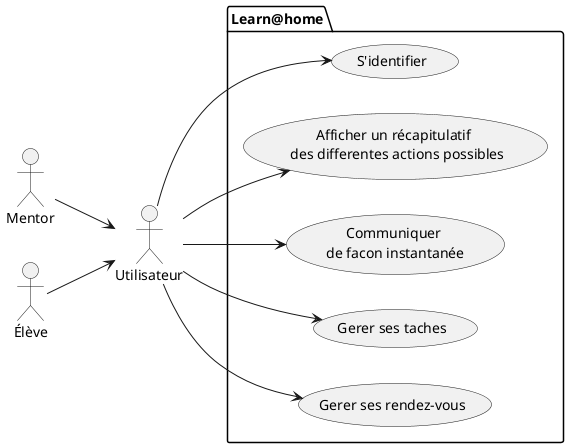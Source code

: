 @startuml

left to right direction
:Utilisateur: as user
:Mentor: as M
:Élève: as E

E --> user
M --> user



package "Learn@home" {
    (S'identifier) as id
    (Afficher un récapitulatif \n des differentes actions possibles) as bord
    (Communiquer \nde facon instantanée) as com
    (Gerer ses taches) as task
    (Gerer ses rendez-vous) as meet
}

user --> id
user --> bord
user --> com
user --> task
user --> meet

@enduml